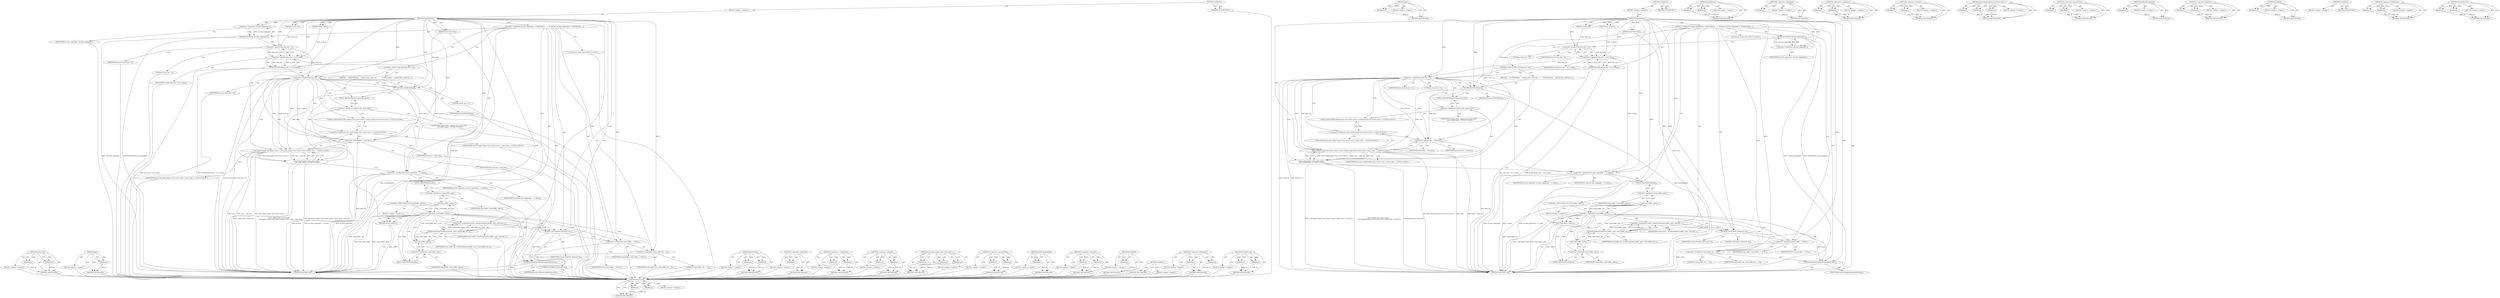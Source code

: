 digraph "DCHECK_GE" {
vulnerable_111 [label=<(METHOD,push_back)>];
vulnerable_112 [label=<(PARAM,p1)>];
vulnerable_113 [label=<(PARAM,p2)>];
vulnerable_114 [label=<(BLOCK,&lt;empty&gt;,&lt;empty&gt;)>];
vulnerable_115 [label=<(METHOD_RETURN,ANY)>];
vulnerable_137 [label=<(METHOD,get)>];
vulnerable_138 [label=<(PARAM,p1)>];
vulnerable_139 [label=<(BLOCK,&lt;empty&gt;,&lt;empty&gt;)>];
vulnerable_140 [label=<(METHOD_RETURN,ANY)>];
vulnerable_6 [label=<(METHOD,&lt;global&gt;)<SUB>1</SUB>>];
vulnerable_7 [label=<(BLOCK,&lt;empty&gt;,&lt;empty&gt;)<SUB>1</SUB>>];
vulnerable_8 [label=<(METHOD,AppendData)<SUB>1</SUB>>];
vulnerable_9 [label=<(PARAM,const char* data)<SUB>2</SUB>>];
vulnerable_10 [label=<(PARAM,int data_len)<SUB>2</SUB>>];
vulnerable_11 [label=<(PARAM,bool is_done)<SUB>2</SUB>>];
vulnerable_12 [label=<(BLOCK,{
  DCHECK(!all_data_appended_);
  DCHECK(data_...,{
  DCHECK(!all_data_appended_);
  DCHECK(data_...)<SUB>2</SUB>>];
vulnerable_13 [label=<(DCHECK,DCHECK(!all_data_appended_))<SUB>3</SUB>>];
vulnerable_14 [label=<(&lt;operator&gt;.logicalNot,!all_data_appended_)<SUB>3</SUB>>];
vulnerable_15 [label=<(IDENTIFIER,all_data_appended_,!all_data_appended_)<SUB>3</SUB>>];
vulnerable_16 [label=<(DCHECK,DCHECK(data_len &gt; 0 || is_done))<SUB>4</SUB>>];
vulnerable_17 [label=<(&lt;operator&gt;.logicalOr,data_len &gt; 0 || is_done)<SUB>4</SUB>>];
vulnerable_18 [label=<(&lt;operator&gt;.greaterThan,data_len &gt; 0)<SUB>4</SUB>>];
vulnerable_19 [label=<(IDENTIFIER,data_len,data_len &gt; 0)<SUB>4</SUB>>];
vulnerable_20 [label=<(LITERAL,0,data_len &gt; 0)<SUB>4</SUB>>];
vulnerable_21 [label=<(IDENTIFIER,is_done,data_len &gt; 0 || is_done)<SUB>4</SUB>>];
vulnerable_22 [label=<(CONTROL_STRUCTURE,IF,if (data_len &gt; 0))<SUB>5</SUB>>];
vulnerable_23 [label=<(&lt;operator&gt;.greaterThan,data_len &gt; 0)<SUB>5</SUB>>];
vulnerable_24 [label=<(IDENTIFIER,data_len,data_len &gt; 0)<SUB>5</SUB>>];
vulnerable_25 [label=<(LITERAL,0,data_len &gt; 0)<SUB>5</SUB>>];
vulnerable_26 [label=<(BLOCK,{
     DCHECK(data);
     upload_data_.push_bac...,{
     DCHECK(data);
     upload_data_.push_bac...)<SUB>5</SUB>>];
vulnerable_27 [label=<(DCHECK,DCHECK(data))<SUB>6</SUB>>];
vulnerable_28 [label=<(IDENTIFIER,data,DCHECK(data))<SUB>6</SUB>>];
vulnerable_29 [label="<(push_back,upload_data_.push_back(
        base::MakeUniqu...)<SUB>7</SUB>>"];
vulnerable_30 [label=<(&lt;operator&gt;.fieldAccess,upload_data_.push_back)<SUB>7</SUB>>];
vulnerable_31 [label="<(IDENTIFIER,upload_data_,upload_data_.push_back(
        base::MakeUniqu...)<SUB>7</SUB>>"];
vulnerable_32 [label=<(FIELD_IDENTIFIER,push_back,push_back)<SUB>7</SUB>>];
vulnerable_33 [label="<(base.MakeUnique&lt;std.vector&lt;char&gt;&gt;,base::MakeUnique&lt;std::vector&lt;char&gt;&gt;(data, data ...)<SUB>8</SUB>>"];
vulnerable_34 [label="<(&lt;operator&gt;.fieldAccess,base::MakeUnique&lt;std::vector&lt;char&gt;&gt;)<SUB>8</SUB>>"];
vulnerable_35 [label="<(IDENTIFIER,base,base::MakeUnique&lt;std::vector&lt;char&gt;&gt;(data, data ...)<SUB>8</SUB>>"];
vulnerable_36 [label="<(FIELD_IDENTIFIER,MakeUnique&lt;std::vector&lt;char&gt;&gt;,MakeUnique&lt;std::vector&lt;char&gt;&gt;)<SUB>8</SUB>>"];
vulnerable_37 [label="<(IDENTIFIER,data,base::MakeUnique&lt;std::vector&lt;char&gt;&gt;(data, data ...)<SUB>8</SUB>>"];
vulnerable_38 [label=<(&lt;operator&gt;.addition,data + data_len)<SUB>8</SUB>>];
vulnerable_39 [label=<(IDENTIFIER,data,data + data_len)<SUB>8</SUB>>];
vulnerable_40 [label=<(IDENTIFIER,data_len,data + data_len)<SUB>8</SUB>>];
vulnerable_41 [label=<(&lt;operator&gt;.assignment,all_data_appended_ = is_done)<SUB>10</SUB>>];
vulnerable_42 [label=<(IDENTIFIER,all_data_appended_,all_data_appended_ = is_done)<SUB>10</SUB>>];
vulnerable_43 [label=<(IDENTIFIER,is_done,all_data_appended_ = is_done)<SUB>10</SUB>>];
vulnerable_44 [label=<(CONTROL_STRUCTURE,IF,if (!read_buffer_.get()))<SUB>12</SUB>>];
vulnerable_45 [label=<(&lt;operator&gt;.logicalNot,!read_buffer_.get())<SUB>12</SUB>>];
vulnerable_46 [label=<(get,read_buffer_.get())<SUB>12</SUB>>];
vulnerable_47 [label=<(&lt;operator&gt;.fieldAccess,read_buffer_.get)<SUB>12</SUB>>];
vulnerable_48 [label=<(IDENTIFIER,read_buffer_,read_buffer_.get())<SUB>12</SUB>>];
vulnerable_49 [label=<(FIELD_IDENTIFIER,get,get)<SUB>12</SUB>>];
vulnerable_50 [label=<(BLOCK,&lt;empty&gt;,&lt;empty&gt;)<SUB>13</SUB>>];
vulnerable_51 [label=<(RETURN,return;,return;)<SUB>13</SUB>>];
vulnerable_52 [label="<(LOCAL,int result: int)<SUB>15</SUB>>"];
vulnerable_53 [label=<(&lt;operator&gt;.assignment,result = ReadChunk(read_buffer_.get(), read_buf...)<SUB>15</SUB>>];
vulnerable_54 [label=<(IDENTIFIER,result,result = ReadChunk(read_buffer_.get(), read_buf...)<SUB>15</SUB>>];
vulnerable_55 [label=<(ReadChunk,ReadChunk(read_buffer_.get(), read_buffer_len_))<SUB>15</SUB>>];
vulnerable_56 [label=<(get,read_buffer_.get())<SUB>15</SUB>>];
vulnerable_57 [label=<(&lt;operator&gt;.fieldAccess,read_buffer_.get)<SUB>15</SUB>>];
vulnerable_58 [label=<(IDENTIFIER,read_buffer_,read_buffer_.get())<SUB>15</SUB>>];
vulnerable_59 [label=<(FIELD_IDENTIFIER,get,get)<SUB>15</SUB>>];
vulnerable_60 [label=<(IDENTIFIER,read_buffer_len_,ReadChunk(read_buffer_.get(), read_buffer_len_))<SUB>15</SUB>>];
vulnerable_61 [label=<(DCHECK_GE,DCHECK_GE(result, 0))<SUB>16</SUB>>];
vulnerable_62 [label=<(IDENTIFIER,result,DCHECK_GE(result, 0))<SUB>16</SUB>>];
vulnerable_63 [label=<(LITERAL,0,DCHECK_GE(result, 0))<SUB>16</SUB>>];
vulnerable_64 [label=<(&lt;operator&gt;.assignment,read_buffer_ = NULL)<SUB>17</SUB>>];
vulnerable_65 [label=<(IDENTIFIER,read_buffer_,read_buffer_ = NULL)<SUB>17</SUB>>];
vulnerable_66 [label=<(IDENTIFIER,NULL,read_buffer_ = NULL)<SUB>17</SUB>>];
vulnerable_67 [label=<(&lt;operator&gt;.assignment,read_buffer_len_ = 0)<SUB>18</SUB>>];
vulnerable_68 [label=<(IDENTIFIER,read_buffer_len_,read_buffer_len_ = 0)<SUB>18</SUB>>];
vulnerable_69 [label=<(LITERAL,0,read_buffer_len_ = 0)<SUB>18</SUB>>];
vulnerable_70 [label=<(OnReadCompleted,OnReadCompleted(result))<SUB>19</SUB>>];
vulnerable_71 [label=<(IDENTIFIER,result,OnReadCompleted(result))<SUB>19</SUB>>];
vulnerable_72 [label=<(METHOD_RETURN,void)<SUB>1</SUB>>];
vulnerable_74 [label=<(METHOD_RETURN,ANY)<SUB>1</SUB>>];
vulnerable_141 [label=<(METHOD,ReadChunk)>];
vulnerable_142 [label=<(PARAM,p1)>];
vulnerable_143 [label=<(PARAM,p2)>];
vulnerable_144 [label=<(BLOCK,&lt;empty&gt;,&lt;empty&gt;)>];
vulnerable_145 [label=<(METHOD_RETURN,ANY)>];
vulnerable_97 [label=<(METHOD,&lt;operator&gt;.logicalNot)>];
vulnerable_98 [label=<(PARAM,p1)>];
vulnerable_99 [label=<(BLOCK,&lt;empty&gt;,&lt;empty&gt;)>];
vulnerable_100 [label=<(METHOD_RETURN,ANY)>];
vulnerable_132 [label=<(METHOD,&lt;operator&gt;.assignment)>];
vulnerable_133 [label=<(PARAM,p1)>];
vulnerable_134 [label=<(PARAM,p2)>];
vulnerable_135 [label=<(BLOCK,&lt;empty&gt;,&lt;empty&gt;)>];
vulnerable_136 [label=<(METHOD_RETURN,ANY)>];
vulnerable_127 [label=<(METHOD,&lt;operator&gt;.addition)>];
vulnerable_128 [label=<(PARAM,p1)>];
vulnerable_129 [label=<(PARAM,p2)>];
vulnerable_130 [label=<(BLOCK,&lt;empty&gt;,&lt;empty&gt;)>];
vulnerable_131 [label=<(METHOD_RETURN,ANY)>];
vulnerable_121 [label=<(METHOD,base.MakeUnique&lt;std.vector&lt;char&gt;&gt;)>];
vulnerable_122 [label=<(PARAM,p1)>];
vulnerable_123 [label=<(PARAM,p2)>];
vulnerable_124 [label=<(PARAM,p3)>];
vulnerable_125 [label=<(BLOCK,&lt;empty&gt;,&lt;empty&gt;)>];
vulnerable_126 [label=<(METHOD_RETURN,ANY)>];
vulnerable_106 [label=<(METHOD,&lt;operator&gt;.greaterThan)>];
vulnerable_107 [label=<(PARAM,p1)>];
vulnerable_108 [label=<(PARAM,p2)>];
vulnerable_109 [label=<(BLOCK,&lt;empty&gt;,&lt;empty&gt;)>];
vulnerable_110 [label=<(METHOD_RETURN,ANY)>];
vulnerable_151 [label=<(METHOD,OnReadCompleted)>];
vulnerable_152 [label=<(PARAM,p1)>];
vulnerable_153 [label=<(BLOCK,&lt;empty&gt;,&lt;empty&gt;)>];
vulnerable_154 [label=<(METHOD_RETURN,ANY)>];
vulnerable_101 [label=<(METHOD,&lt;operator&gt;.logicalOr)>];
vulnerable_102 [label=<(PARAM,p1)>];
vulnerable_103 [label=<(PARAM,p2)>];
vulnerable_104 [label=<(BLOCK,&lt;empty&gt;,&lt;empty&gt;)>];
vulnerable_105 [label=<(METHOD_RETURN,ANY)>];
vulnerable_93 [label=<(METHOD,DCHECK)>];
vulnerable_94 [label=<(PARAM,p1)>];
vulnerable_95 [label=<(BLOCK,&lt;empty&gt;,&lt;empty&gt;)>];
vulnerable_96 [label=<(METHOD_RETURN,ANY)>];
vulnerable_87 [label=<(METHOD,&lt;global&gt;)<SUB>1</SUB>>];
vulnerable_88 [label=<(BLOCK,&lt;empty&gt;,&lt;empty&gt;)>];
vulnerable_89 [label=<(METHOD_RETURN,ANY)>];
vulnerable_116 [label=<(METHOD,&lt;operator&gt;.fieldAccess)>];
vulnerable_117 [label=<(PARAM,p1)>];
vulnerable_118 [label=<(PARAM,p2)>];
vulnerable_119 [label=<(BLOCK,&lt;empty&gt;,&lt;empty&gt;)>];
vulnerable_120 [label=<(METHOD_RETURN,ANY)>];
vulnerable_146 [label=<(METHOD,DCHECK_GE)>];
vulnerable_147 [label=<(PARAM,p1)>];
vulnerable_148 [label=<(PARAM,p2)>];
vulnerable_149 [label=<(BLOCK,&lt;empty&gt;,&lt;empty&gt;)>];
vulnerable_150 [label=<(METHOD_RETURN,ANY)>];
fixed_111 [label=<(METHOD,push_back)>];
fixed_112 [label=<(PARAM,p1)>];
fixed_113 [label=<(PARAM,p2)>];
fixed_114 [label=<(BLOCK,&lt;empty&gt;,&lt;empty&gt;)>];
fixed_115 [label=<(METHOD_RETURN,ANY)>];
fixed_137 [label=<(METHOD,get)>];
fixed_138 [label=<(PARAM,p1)>];
fixed_139 [label=<(BLOCK,&lt;empty&gt;,&lt;empty&gt;)>];
fixed_140 [label=<(METHOD_RETURN,ANY)>];
fixed_6 [label=<(METHOD,&lt;global&gt;)<SUB>1</SUB>>];
fixed_7 [label=<(BLOCK,&lt;empty&gt;,&lt;empty&gt;)<SUB>1</SUB>>];
fixed_8 [label=<(METHOD,AppendData)<SUB>1</SUB>>];
fixed_9 [label=<(PARAM,const char* data)<SUB>2</SUB>>];
fixed_10 [label=<(PARAM,int data_len)<SUB>2</SUB>>];
fixed_11 [label=<(PARAM,bool is_done)<SUB>2</SUB>>];
fixed_12 [label=<(BLOCK,{
  DCHECK(!all_data_appended_);
  DCHECK(data_...,{
  DCHECK(!all_data_appended_);
  DCHECK(data_...)<SUB>2</SUB>>];
fixed_13 [label=<(DCHECK,DCHECK(!all_data_appended_))<SUB>3</SUB>>];
fixed_14 [label=<(&lt;operator&gt;.logicalNot,!all_data_appended_)<SUB>3</SUB>>];
fixed_15 [label=<(IDENTIFIER,all_data_appended_,!all_data_appended_)<SUB>3</SUB>>];
fixed_16 [label=<(DCHECK,DCHECK(data_len &gt; 0 || is_done))<SUB>4</SUB>>];
fixed_17 [label=<(&lt;operator&gt;.logicalOr,data_len &gt; 0 || is_done)<SUB>4</SUB>>];
fixed_18 [label=<(&lt;operator&gt;.greaterThan,data_len &gt; 0)<SUB>4</SUB>>];
fixed_19 [label=<(IDENTIFIER,data_len,data_len &gt; 0)<SUB>4</SUB>>];
fixed_20 [label=<(LITERAL,0,data_len &gt; 0)<SUB>4</SUB>>];
fixed_21 [label=<(IDENTIFIER,is_done,data_len &gt; 0 || is_done)<SUB>4</SUB>>];
fixed_22 [label=<(CONTROL_STRUCTURE,IF,if (data_len &gt; 0))<SUB>5</SUB>>];
fixed_23 [label=<(&lt;operator&gt;.greaterThan,data_len &gt; 0)<SUB>5</SUB>>];
fixed_24 [label=<(IDENTIFIER,data_len,data_len &gt; 0)<SUB>5</SUB>>];
fixed_25 [label=<(LITERAL,0,data_len &gt; 0)<SUB>5</SUB>>];
fixed_26 [label=<(BLOCK,{
     DCHECK(data);
     upload_data_.push_bac...,{
     DCHECK(data);
     upload_data_.push_bac...)<SUB>5</SUB>>];
fixed_27 [label=<(DCHECK,DCHECK(data))<SUB>6</SUB>>];
fixed_28 [label=<(IDENTIFIER,data,DCHECK(data))<SUB>6</SUB>>];
fixed_29 [label="<(push_back,upload_data_.push_back(
        std::make_uniqu...)<SUB>7</SUB>>"];
fixed_30 [label=<(&lt;operator&gt;.fieldAccess,upload_data_.push_back)<SUB>7</SUB>>];
fixed_31 [label="<(IDENTIFIER,upload_data_,upload_data_.push_back(
        std::make_uniqu...)<SUB>7</SUB>>"];
fixed_32 [label=<(FIELD_IDENTIFIER,push_back,push_back)<SUB>7</SUB>>];
fixed_33 [label="<(std.make_unique&lt;std.vector&lt;char&gt;&gt;,std::make_unique&lt;std::vector&lt;char&gt;&gt;(data, data ...)<SUB>8</SUB>>"];
fixed_34 [label="<(&lt;operator&gt;.fieldAccess,std::make_unique&lt;std::vector&lt;char&gt;&gt;)<SUB>8</SUB>>"];
fixed_35 [label="<(IDENTIFIER,std,std::make_unique&lt;std::vector&lt;char&gt;&gt;(data, data ...)<SUB>8</SUB>>"];
fixed_36 [label="<(FIELD_IDENTIFIER,make_unique&lt;std::vector&lt;char&gt;&gt;,make_unique&lt;std::vector&lt;char&gt;&gt;)<SUB>8</SUB>>"];
fixed_37 [label="<(IDENTIFIER,data,std::make_unique&lt;std::vector&lt;char&gt;&gt;(data, data ...)<SUB>8</SUB>>"];
fixed_38 [label=<(&lt;operator&gt;.addition,data + data_len)<SUB>8</SUB>>];
fixed_39 [label=<(IDENTIFIER,data,data + data_len)<SUB>8</SUB>>];
fixed_40 [label=<(IDENTIFIER,data_len,data + data_len)<SUB>8</SUB>>];
fixed_41 [label=<(&lt;operator&gt;.assignment,all_data_appended_ = is_done)<SUB>10</SUB>>];
fixed_42 [label=<(IDENTIFIER,all_data_appended_,all_data_appended_ = is_done)<SUB>10</SUB>>];
fixed_43 [label=<(IDENTIFIER,is_done,all_data_appended_ = is_done)<SUB>10</SUB>>];
fixed_44 [label=<(CONTROL_STRUCTURE,IF,if (!read_buffer_.get()))<SUB>12</SUB>>];
fixed_45 [label=<(&lt;operator&gt;.logicalNot,!read_buffer_.get())<SUB>12</SUB>>];
fixed_46 [label=<(get,read_buffer_.get())<SUB>12</SUB>>];
fixed_47 [label=<(&lt;operator&gt;.fieldAccess,read_buffer_.get)<SUB>12</SUB>>];
fixed_48 [label=<(IDENTIFIER,read_buffer_,read_buffer_.get())<SUB>12</SUB>>];
fixed_49 [label=<(FIELD_IDENTIFIER,get,get)<SUB>12</SUB>>];
fixed_50 [label=<(BLOCK,&lt;empty&gt;,&lt;empty&gt;)<SUB>13</SUB>>];
fixed_51 [label=<(RETURN,return;,return;)<SUB>13</SUB>>];
fixed_52 [label="<(LOCAL,int result: int)<SUB>15</SUB>>"];
fixed_53 [label=<(&lt;operator&gt;.assignment,result = ReadChunk(read_buffer_.get(), read_buf...)<SUB>15</SUB>>];
fixed_54 [label=<(IDENTIFIER,result,result = ReadChunk(read_buffer_.get(), read_buf...)<SUB>15</SUB>>];
fixed_55 [label=<(ReadChunk,ReadChunk(read_buffer_.get(), read_buffer_len_))<SUB>15</SUB>>];
fixed_56 [label=<(get,read_buffer_.get())<SUB>15</SUB>>];
fixed_57 [label=<(&lt;operator&gt;.fieldAccess,read_buffer_.get)<SUB>15</SUB>>];
fixed_58 [label=<(IDENTIFIER,read_buffer_,read_buffer_.get())<SUB>15</SUB>>];
fixed_59 [label=<(FIELD_IDENTIFIER,get,get)<SUB>15</SUB>>];
fixed_60 [label=<(IDENTIFIER,read_buffer_len_,ReadChunk(read_buffer_.get(), read_buffer_len_))<SUB>15</SUB>>];
fixed_61 [label=<(DCHECK_GE,DCHECK_GE(result, 0))<SUB>16</SUB>>];
fixed_62 [label=<(IDENTIFIER,result,DCHECK_GE(result, 0))<SUB>16</SUB>>];
fixed_63 [label=<(LITERAL,0,DCHECK_GE(result, 0))<SUB>16</SUB>>];
fixed_64 [label=<(&lt;operator&gt;.assignment,read_buffer_ = NULL)<SUB>17</SUB>>];
fixed_65 [label=<(IDENTIFIER,read_buffer_,read_buffer_ = NULL)<SUB>17</SUB>>];
fixed_66 [label=<(IDENTIFIER,NULL,read_buffer_ = NULL)<SUB>17</SUB>>];
fixed_67 [label=<(&lt;operator&gt;.assignment,read_buffer_len_ = 0)<SUB>18</SUB>>];
fixed_68 [label=<(IDENTIFIER,read_buffer_len_,read_buffer_len_ = 0)<SUB>18</SUB>>];
fixed_69 [label=<(LITERAL,0,read_buffer_len_ = 0)<SUB>18</SUB>>];
fixed_70 [label=<(OnReadCompleted,OnReadCompleted(result))<SUB>19</SUB>>];
fixed_71 [label=<(IDENTIFIER,result,OnReadCompleted(result))<SUB>19</SUB>>];
fixed_72 [label=<(METHOD_RETURN,void)<SUB>1</SUB>>];
fixed_74 [label=<(METHOD_RETURN,ANY)<SUB>1</SUB>>];
fixed_141 [label=<(METHOD,ReadChunk)>];
fixed_142 [label=<(PARAM,p1)>];
fixed_143 [label=<(PARAM,p2)>];
fixed_144 [label=<(BLOCK,&lt;empty&gt;,&lt;empty&gt;)>];
fixed_145 [label=<(METHOD_RETURN,ANY)>];
fixed_97 [label=<(METHOD,&lt;operator&gt;.logicalNot)>];
fixed_98 [label=<(PARAM,p1)>];
fixed_99 [label=<(BLOCK,&lt;empty&gt;,&lt;empty&gt;)>];
fixed_100 [label=<(METHOD_RETURN,ANY)>];
fixed_132 [label=<(METHOD,&lt;operator&gt;.assignment)>];
fixed_133 [label=<(PARAM,p1)>];
fixed_134 [label=<(PARAM,p2)>];
fixed_135 [label=<(BLOCK,&lt;empty&gt;,&lt;empty&gt;)>];
fixed_136 [label=<(METHOD_RETURN,ANY)>];
fixed_127 [label=<(METHOD,&lt;operator&gt;.addition)>];
fixed_128 [label=<(PARAM,p1)>];
fixed_129 [label=<(PARAM,p2)>];
fixed_130 [label=<(BLOCK,&lt;empty&gt;,&lt;empty&gt;)>];
fixed_131 [label=<(METHOD_RETURN,ANY)>];
fixed_121 [label=<(METHOD,std.make_unique&lt;std.vector&lt;char&gt;&gt;)>];
fixed_122 [label=<(PARAM,p1)>];
fixed_123 [label=<(PARAM,p2)>];
fixed_124 [label=<(PARAM,p3)>];
fixed_125 [label=<(BLOCK,&lt;empty&gt;,&lt;empty&gt;)>];
fixed_126 [label=<(METHOD_RETURN,ANY)>];
fixed_106 [label=<(METHOD,&lt;operator&gt;.greaterThan)>];
fixed_107 [label=<(PARAM,p1)>];
fixed_108 [label=<(PARAM,p2)>];
fixed_109 [label=<(BLOCK,&lt;empty&gt;,&lt;empty&gt;)>];
fixed_110 [label=<(METHOD_RETURN,ANY)>];
fixed_151 [label=<(METHOD,OnReadCompleted)>];
fixed_152 [label=<(PARAM,p1)>];
fixed_153 [label=<(BLOCK,&lt;empty&gt;,&lt;empty&gt;)>];
fixed_154 [label=<(METHOD_RETURN,ANY)>];
fixed_101 [label=<(METHOD,&lt;operator&gt;.logicalOr)>];
fixed_102 [label=<(PARAM,p1)>];
fixed_103 [label=<(PARAM,p2)>];
fixed_104 [label=<(BLOCK,&lt;empty&gt;,&lt;empty&gt;)>];
fixed_105 [label=<(METHOD_RETURN,ANY)>];
fixed_93 [label=<(METHOD,DCHECK)>];
fixed_94 [label=<(PARAM,p1)>];
fixed_95 [label=<(BLOCK,&lt;empty&gt;,&lt;empty&gt;)>];
fixed_96 [label=<(METHOD_RETURN,ANY)>];
fixed_87 [label=<(METHOD,&lt;global&gt;)<SUB>1</SUB>>];
fixed_88 [label=<(BLOCK,&lt;empty&gt;,&lt;empty&gt;)>];
fixed_89 [label=<(METHOD_RETURN,ANY)>];
fixed_116 [label=<(METHOD,&lt;operator&gt;.fieldAccess)>];
fixed_117 [label=<(PARAM,p1)>];
fixed_118 [label=<(PARAM,p2)>];
fixed_119 [label=<(BLOCK,&lt;empty&gt;,&lt;empty&gt;)>];
fixed_120 [label=<(METHOD_RETURN,ANY)>];
fixed_146 [label=<(METHOD,DCHECK_GE)>];
fixed_147 [label=<(PARAM,p1)>];
fixed_148 [label=<(PARAM,p2)>];
fixed_149 [label=<(BLOCK,&lt;empty&gt;,&lt;empty&gt;)>];
fixed_150 [label=<(METHOD_RETURN,ANY)>];
vulnerable_111 -> vulnerable_112  [key=0, label="AST: "];
vulnerable_111 -> vulnerable_112  [key=1, label="DDG: "];
vulnerable_111 -> vulnerable_114  [key=0, label="AST: "];
vulnerable_111 -> vulnerable_113  [key=0, label="AST: "];
vulnerable_111 -> vulnerable_113  [key=1, label="DDG: "];
vulnerable_111 -> vulnerable_115  [key=0, label="AST: "];
vulnerable_111 -> vulnerable_115  [key=1, label="CFG: "];
vulnerable_112 -> vulnerable_115  [key=0, label="DDG: p1"];
vulnerable_113 -> vulnerable_115  [key=0, label="DDG: p2"];
vulnerable_137 -> vulnerable_138  [key=0, label="AST: "];
vulnerable_137 -> vulnerable_138  [key=1, label="DDG: "];
vulnerable_137 -> vulnerable_139  [key=0, label="AST: "];
vulnerable_137 -> vulnerable_140  [key=0, label="AST: "];
vulnerable_137 -> vulnerable_140  [key=1, label="CFG: "];
vulnerable_138 -> vulnerable_140  [key=0, label="DDG: p1"];
vulnerable_6 -> vulnerable_7  [key=0, label="AST: "];
vulnerable_6 -> vulnerable_74  [key=0, label="AST: "];
vulnerable_6 -> vulnerable_74  [key=1, label="CFG: "];
vulnerable_7 -> vulnerable_8  [key=0, label="AST: "];
vulnerable_8 -> vulnerable_9  [key=0, label="AST: "];
vulnerable_8 -> vulnerable_9  [key=1, label="DDG: "];
vulnerable_8 -> vulnerable_10  [key=0, label="AST: "];
vulnerable_8 -> vulnerable_10  [key=1, label="DDG: "];
vulnerable_8 -> vulnerable_11  [key=0, label="AST: "];
vulnerable_8 -> vulnerable_11  [key=1, label="DDG: "];
vulnerable_8 -> vulnerable_12  [key=0, label="AST: "];
vulnerable_8 -> vulnerable_72  [key=0, label="AST: "];
vulnerable_8 -> vulnerable_14  [key=0, label="CFG: "];
vulnerable_8 -> vulnerable_14  [key=1, label="DDG: "];
vulnerable_8 -> vulnerable_41  [key=0, label="DDG: "];
vulnerable_8 -> vulnerable_64  [key=0, label="DDG: "];
vulnerable_8 -> vulnerable_67  [key=0, label="DDG: "];
vulnerable_8 -> vulnerable_61  [key=0, label="DDG: "];
vulnerable_8 -> vulnerable_70  [key=0, label="DDG: "];
vulnerable_8 -> vulnerable_17  [key=0, label="DDG: "];
vulnerable_8 -> vulnerable_23  [key=0, label="DDG: "];
vulnerable_8 -> vulnerable_51  [key=0, label="DDG: "];
vulnerable_8 -> vulnerable_55  [key=0, label="DDG: "];
vulnerable_8 -> vulnerable_18  [key=0, label="DDG: "];
vulnerable_8 -> vulnerable_27  [key=0, label="DDG: "];
vulnerable_8 -> vulnerable_33  [key=0, label="DDG: "];
vulnerable_8 -> vulnerable_38  [key=0, label="DDG: "];
vulnerable_9 -> vulnerable_72  [key=0, label="DDG: data"];
vulnerable_9 -> vulnerable_27  [key=0, label="DDG: data"];
vulnerable_10 -> vulnerable_18  [key=0, label="DDG: data_len"];
vulnerable_11 -> vulnerable_17  [key=0, label="DDG: is_done"];
vulnerable_12 -> vulnerable_13  [key=0, label="AST: "];
vulnerable_12 -> vulnerable_16  [key=0, label="AST: "];
vulnerable_12 -> vulnerable_22  [key=0, label="AST: "];
vulnerable_12 -> vulnerable_41  [key=0, label="AST: "];
vulnerable_12 -> vulnerable_44  [key=0, label="AST: "];
vulnerable_12 -> vulnerable_52  [key=0, label="AST: "];
vulnerable_12 -> vulnerable_53  [key=0, label="AST: "];
vulnerable_12 -> vulnerable_61  [key=0, label="AST: "];
vulnerable_12 -> vulnerable_64  [key=0, label="AST: "];
vulnerable_12 -> vulnerable_67  [key=0, label="AST: "];
vulnerable_12 -> vulnerable_70  [key=0, label="AST: "];
vulnerable_13 -> vulnerable_14  [key=0, label="AST: "];
vulnerable_13 -> vulnerable_18  [key=0, label="CFG: "];
vulnerable_13 -> vulnerable_72  [key=0, label="DDG: !all_data_appended_"];
vulnerable_13 -> vulnerable_72  [key=1, label="DDG: DCHECK(!all_data_appended_)"];
vulnerable_14 -> vulnerable_15  [key=0, label="AST: "];
vulnerable_14 -> vulnerable_13  [key=0, label="CFG: "];
vulnerable_14 -> vulnerable_13  [key=1, label="DDG: all_data_appended_"];
vulnerable_16 -> vulnerable_17  [key=0, label="AST: "];
vulnerable_16 -> vulnerable_23  [key=0, label="CFG: "];
vulnerable_16 -> vulnerable_72  [key=0, label="DDG: data_len &gt; 0 || is_done"];
vulnerable_16 -> vulnerable_72  [key=1, label="DDG: DCHECK(data_len &gt; 0 || is_done)"];
vulnerable_17 -> vulnerable_18  [key=0, label="AST: "];
vulnerable_17 -> vulnerable_21  [key=0, label="AST: "];
vulnerable_17 -> vulnerable_16  [key=0, label="CFG: "];
vulnerable_17 -> vulnerable_16  [key=1, label="DDG: data_len &gt; 0"];
vulnerable_17 -> vulnerable_16  [key=2, label="DDG: is_done"];
vulnerable_17 -> vulnerable_41  [key=0, label="DDG: is_done"];
vulnerable_18 -> vulnerable_19  [key=0, label="AST: "];
vulnerable_18 -> vulnerable_20  [key=0, label="AST: "];
vulnerable_18 -> vulnerable_17  [key=0, label="CFG: "];
vulnerable_18 -> vulnerable_17  [key=1, label="DDG: data_len"];
vulnerable_18 -> vulnerable_17  [key=2, label="DDG: 0"];
vulnerable_18 -> vulnerable_23  [key=0, label="DDG: data_len"];
vulnerable_22 -> vulnerable_23  [key=0, label="AST: "];
vulnerable_22 -> vulnerable_26  [key=0, label="AST: "];
vulnerable_23 -> vulnerable_24  [key=0, label="AST: "];
vulnerable_23 -> vulnerable_25  [key=0, label="AST: "];
vulnerable_23 -> vulnerable_27  [key=0, label="CFG: "];
vulnerable_23 -> vulnerable_27  [key=1, label="CDG: "];
vulnerable_23 -> vulnerable_41  [key=0, label="CFG: "];
vulnerable_23 -> vulnerable_72  [key=0, label="DDG: data_len"];
vulnerable_23 -> vulnerable_72  [key=1, label="DDG: data_len &gt; 0"];
vulnerable_23 -> vulnerable_33  [key=0, label="DDG: data_len"];
vulnerable_23 -> vulnerable_33  [key=1, label="CDG: "];
vulnerable_23 -> vulnerable_38  [key=0, label="DDG: data_len"];
vulnerable_23 -> vulnerable_38  [key=1, label="CDG: "];
vulnerable_23 -> vulnerable_30  [key=0, label="CDG: "];
vulnerable_23 -> vulnerable_34  [key=0, label="CDG: "];
vulnerable_23 -> vulnerable_32  [key=0, label="CDG: "];
vulnerable_23 -> vulnerable_36  [key=0, label="CDG: "];
vulnerable_23 -> vulnerable_29  [key=0, label="CDG: "];
vulnerable_26 -> vulnerable_27  [key=0, label="AST: "];
vulnerable_26 -> vulnerable_29  [key=0, label="AST: "];
vulnerable_27 -> vulnerable_28  [key=0, label="AST: "];
vulnerable_27 -> vulnerable_32  [key=0, label="CFG: "];
vulnerable_27 -> vulnerable_72  [key=0, label="DDG: DCHECK(data)"];
vulnerable_27 -> vulnerable_33  [key=0, label="DDG: data"];
vulnerable_27 -> vulnerable_38  [key=0, label="DDG: data"];
vulnerable_29 -> vulnerable_30  [key=0, label="AST: "];
vulnerable_29 -> vulnerable_33  [key=0, label="AST: "];
vulnerable_29 -> vulnerable_41  [key=0, label="CFG: "];
vulnerable_29 -> vulnerable_72  [key=0, label="DDG: upload_data_.push_back"];
vulnerable_29 -> vulnerable_72  [key=1, label="DDG: base::MakeUnique&lt;std::vector&lt;char&gt;&gt;(data, data + data_len)"];
vulnerable_29 -> vulnerable_72  [key=2, label="DDG: upload_data_.push_back(
        base::MakeUnique&lt;std::vector&lt;char&gt;&gt;(data, data + data_len))"];
vulnerable_30 -> vulnerable_31  [key=0, label="AST: "];
vulnerable_30 -> vulnerable_32  [key=0, label="AST: "];
vulnerable_30 -> vulnerable_36  [key=0, label="CFG: "];
vulnerable_32 -> vulnerable_30  [key=0, label="CFG: "];
vulnerable_33 -> vulnerable_34  [key=0, label="AST: "];
vulnerable_33 -> vulnerable_37  [key=0, label="AST: "];
vulnerable_33 -> vulnerable_38  [key=0, label="AST: "];
vulnerable_33 -> vulnerable_29  [key=0, label="CFG: "];
vulnerable_33 -> vulnerable_29  [key=1, label="DDG: base::MakeUnique&lt;std::vector&lt;char&gt;&gt;"];
vulnerable_33 -> vulnerable_29  [key=2, label="DDG: data"];
vulnerable_33 -> vulnerable_29  [key=3, label="DDG: data + data_len"];
vulnerable_33 -> vulnerable_72  [key=0, label="DDG: base::MakeUnique&lt;std::vector&lt;char&gt;&gt;"];
vulnerable_33 -> vulnerable_72  [key=1, label="DDG: data"];
vulnerable_33 -> vulnerable_72  [key=2, label="DDG: data + data_len"];
vulnerable_34 -> vulnerable_35  [key=0, label="AST: "];
vulnerable_34 -> vulnerable_36  [key=0, label="AST: "];
vulnerable_34 -> vulnerable_38  [key=0, label="CFG: "];
vulnerable_36 -> vulnerable_34  [key=0, label="CFG: "];
vulnerable_38 -> vulnerable_39  [key=0, label="AST: "];
vulnerable_38 -> vulnerable_40  [key=0, label="AST: "];
vulnerable_38 -> vulnerable_33  [key=0, label="CFG: "];
vulnerable_38 -> vulnerable_72  [key=0, label="DDG: data_len"];
vulnerable_41 -> vulnerable_42  [key=0, label="AST: "];
vulnerable_41 -> vulnerable_43  [key=0, label="AST: "];
vulnerable_41 -> vulnerable_49  [key=0, label="CFG: "];
vulnerable_41 -> vulnerable_72  [key=0, label="DDG: all_data_appended_"];
vulnerable_41 -> vulnerable_72  [key=1, label="DDG: is_done"];
vulnerable_41 -> vulnerable_72  [key=2, label="DDG: all_data_appended_ = is_done"];
vulnerable_44 -> vulnerable_45  [key=0, label="AST: "];
vulnerable_44 -> vulnerable_50  [key=0, label="AST: "];
vulnerable_45 -> vulnerable_46  [key=0, label="AST: "];
vulnerable_45 -> vulnerable_51  [key=0, label="CFG: "];
vulnerable_45 -> vulnerable_51  [key=1, label="CDG: "];
vulnerable_45 -> vulnerable_59  [key=0, label="CFG: "];
vulnerable_45 -> vulnerable_59  [key=1, label="CDG: "];
vulnerable_45 -> vulnerable_72  [key=0, label="DDG: read_buffer_.get()"];
vulnerable_45 -> vulnerable_72  [key=1, label="DDG: !read_buffer_.get()"];
vulnerable_45 -> vulnerable_61  [key=0, label="CDG: "];
vulnerable_45 -> vulnerable_64  [key=0, label="CDG: "];
vulnerable_45 -> vulnerable_57  [key=0, label="CDG: "];
vulnerable_45 -> vulnerable_53  [key=0, label="CDG: "];
vulnerable_45 -> vulnerable_56  [key=0, label="CDG: "];
vulnerable_45 -> vulnerable_67  [key=0, label="CDG: "];
vulnerable_45 -> vulnerable_70  [key=0, label="CDG: "];
vulnerable_45 -> vulnerable_55  [key=0, label="CDG: "];
vulnerable_46 -> vulnerable_47  [key=0, label="AST: "];
vulnerable_46 -> vulnerable_45  [key=0, label="CFG: "];
vulnerable_46 -> vulnerable_45  [key=1, label="DDG: read_buffer_.get"];
vulnerable_46 -> vulnerable_72  [key=0, label="DDG: read_buffer_.get"];
vulnerable_46 -> vulnerable_56  [key=0, label="DDG: read_buffer_.get"];
vulnerable_47 -> vulnerable_48  [key=0, label="AST: "];
vulnerable_47 -> vulnerable_49  [key=0, label="AST: "];
vulnerable_47 -> vulnerable_46  [key=0, label="CFG: "];
vulnerable_49 -> vulnerable_47  [key=0, label="CFG: "];
vulnerable_50 -> vulnerable_51  [key=0, label="AST: "];
vulnerable_51 -> vulnerable_72  [key=0, label="CFG: "];
vulnerable_51 -> vulnerable_72  [key=1, label="DDG: &lt;RET&gt;"];
vulnerable_53 -> vulnerable_54  [key=0, label="AST: "];
vulnerable_53 -> vulnerable_55  [key=0, label="AST: "];
vulnerable_53 -> vulnerable_61  [key=0, label="CFG: "];
vulnerable_53 -> vulnerable_61  [key=1, label="DDG: result"];
vulnerable_55 -> vulnerable_56  [key=0, label="AST: "];
vulnerable_55 -> vulnerable_60  [key=0, label="AST: "];
vulnerable_55 -> vulnerable_53  [key=0, label="CFG: "];
vulnerable_55 -> vulnerable_53  [key=1, label="DDG: read_buffer_.get()"];
vulnerable_55 -> vulnerable_53  [key=2, label="DDG: read_buffer_len_"];
vulnerable_56 -> vulnerable_57  [key=0, label="AST: "];
vulnerable_56 -> vulnerable_55  [key=0, label="CFG: "];
vulnerable_56 -> vulnerable_55  [key=1, label="DDG: read_buffer_.get"];
vulnerable_57 -> vulnerable_58  [key=0, label="AST: "];
vulnerable_57 -> vulnerable_59  [key=0, label="AST: "];
vulnerable_57 -> vulnerable_56  [key=0, label="CFG: "];
vulnerable_59 -> vulnerable_57  [key=0, label="CFG: "];
vulnerable_61 -> vulnerable_62  [key=0, label="AST: "];
vulnerable_61 -> vulnerable_63  [key=0, label="AST: "];
vulnerable_61 -> vulnerable_64  [key=0, label="CFG: "];
vulnerable_61 -> vulnerable_70  [key=0, label="DDG: result"];
vulnerable_64 -> vulnerable_65  [key=0, label="AST: "];
vulnerable_64 -> vulnerable_66  [key=0, label="AST: "];
vulnerable_64 -> vulnerable_67  [key=0, label="CFG: "];
vulnerable_64 -> vulnerable_72  [key=0, label="DDG: NULL"];
vulnerable_67 -> vulnerable_68  [key=0, label="AST: "];
vulnerable_67 -> vulnerable_69  [key=0, label="AST: "];
vulnerable_67 -> vulnerable_70  [key=0, label="CFG: "];
vulnerable_70 -> vulnerable_71  [key=0, label="AST: "];
vulnerable_70 -> vulnerable_72  [key=0, label="CFG: "];
vulnerable_141 -> vulnerable_142  [key=0, label="AST: "];
vulnerable_141 -> vulnerable_142  [key=1, label="DDG: "];
vulnerable_141 -> vulnerable_144  [key=0, label="AST: "];
vulnerable_141 -> vulnerable_143  [key=0, label="AST: "];
vulnerable_141 -> vulnerable_143  [key=1, label="DDG: "];
vulnerable_141 -> vulnerable_145  [key=0, label="AST: "];
vulnerable_141 -> vulnerable_145  [key=1, label="CFG: "];
vulnerable_142 -> vulnerable_145  [key=0, label="DDG: p1"];
vulnerable_143 -> vulnerable_145  [key=0, label="DDG: p2"];
vulnerable_97 -> vulnerable_98  [key=0, label="AST: "];
vulnerable_97 -> vulnerable_98  [key=1, label="DDG: "];
vulnerable_97 -> vulnerable_99  [key=0, label="AST: "];
vulnerable_97 -> vulnerable_100  [key=0, label="AST: "];
vulnerable_97 -> vulnerable_100  [key=1, label="CFG: "];
vulnerable_98 -> vulnerable_100  [key=0, label="DDG: p1"];
vulnerable_132 -> vulnerable_133  [key=0, label="AST: "];
vulnerable_132 -> vulnerable_133  [key=1, label="DDG: "];
vulnerable_132 -> vulnerable_135  [key=0, label="AST: "];
vulnerable_132 -> vulnerable_134  [key=0, label="AST: "];
vulnerable_132 -> vulnerable_134  [key=1, label="DDG: "];
vulnerable_132 -> vulnerable_136  [key=0, label="AST: "];
vulnerable_132 -> vulnerable_136  [key=1, label="CFG: "];
vulnerable_133 -> vulnerable_136  [key=0, label="DDG: p1"];
vulnerable_134 -> vulnerable_136  [key=0, label="DDG: p2"];
vulnerable_127 -> vulnerable_128  [key=0, label="AST: "];
vulnerable_127 -> vulnerable_128  [key=1, label="DDG: "];
vulnerable_127 -> vulnerable_130  [key=0, label="AST: "];
vulnerable_127 -> vulnerable_129  [key=0, label="AST: "];
vulnerable_127 -> vulnerable_129  [key=1, label="DDG: "];
vulnerable_127 -> vulnerable_131  [key=0, label="AST: "];
vulnerable_127 -> vulnerable_131  [key=1, label="CFG: "];
vulnerable_128 -> vulnerable_131  [key=0, label="DDG: p1"];
vulnerable_129 -> vulnerable_131  [key=0, label="DDG: p2"];
vulnerable_121 -> vulnerable_122  [key=0, label="AST: "];
vulnerable_121 -> vulnerable_122  [key=1, label="DDG: "];
vulnerable_121 -> vulnerable_125  [key=0, label="AST: "];
vulnerable_121 -> vulnerable_123  [key=0, label="AST: "];
vulnerable_121 -> vulnerable_123  [key=1, label="DDG: "];
vulnerable_121 -> vulnerable_126  [key=0, label="AST: "];
vulnerable_121 -> vulnerable_126  [key=1, label="CFG: "];
vulnerable_121 -> vulnerable_124  [key=0, label="AST: "];
vulnerable_121 -> vulnerable_124  [key=1, label="DDG: "];
vulnerable_122 -> vulnerable_126  [key=0, label="DDG: p1"];
vulnerable_123 -> vulnerable_126  [key=0, label="DDG: p2"];
vulnerable_124 -> vulnerable_126  [key=0, label="DDG: p3"];
vulnerable_106 -> vulnerable_107  [key=0, label="AST: "];
vulnerable_106 -> vulnerable_107  [key=1, label="DDG: "];
vulnerable_106 -> vulnerable_109  [key=0, label="AST: "];
vulnerable_106 -> vulnerable_108  [key=0, label="AST: "];
vulnerable_106 -> vulnerable_108  [key=1, label="DDG: "];
vulnerable_106 -> vulnerable_110  [key=0, label="AST: "];
vulnerable_106 -> vulnerable_110  [key=1, label="CFG: "];
vulnerable_107 -> vulnerable_110  [key=0, label="DDG: p1"];
vulnerable_108 -> vulnerable_110  [key=0, label="DDG: p2"];
vulnerable_151 -> vulnerable_152  [key=0, label="AST: "];
vulnerable_151 -> vulnerable_152  [key=1, label="DDG: "];
vulnerable_151 -> vulnerable_153  [key=0, label="AST: "];
vulnerable_151 -> vulnerable_154  [key=0, label="AST: "];
vulnerable_151 -> vulnerable_154  [key=1, label="CFG: "];
vulnerable_152 -> vulnerable_154  [key=0, label="DDG: p1"];
vulnerable_101 -> vulnerable_102  [key=0, label="AST: "];
vulnerable_101 -> vulnerable_102  [key=1, label="DDG: "];
vulnerable_101 -> vulnerable_104  [key=0, label="AST: "];
vulnerable_101 -> vulnerable_103  [key=0, label="AST: "];
vulnerable_101 -> vulnerable_103  [key=1, label="DDG: "];
vulnerable_101 -> vulnerable_105  [key=0, label="AST: "];
vulnerable_101 -> vulnerable_105  [key=1, label="CFG: "];
vulnerable_102 -> vulnerable_105  [key=0, label="DDG: p1"];
vulnerable_103 -> vulnerable_105  [key=0, label="DDG: p2"];
vulnerable_93 -> vulnerable_94  [key=0, label="AST: "];
vulnerable_93 -> vulnerable_94  [key=1, label="DDG: "];
vulnerable_93 -> vulnerable_95  [key=0, label="AST: "];
vulnerable_93 -> vulnerable_96  [key=0, label="AST: "];
vulnerable_93 -> vulnerable_96  [key=1, label="CFG: "];
vulnerable_94 -> vulnerable_96  [key=0, label="DDG: p1"];
vulnerable_87 -> vulnerable_88  [key=0, label="AST: "];
vulnerable_87 -> vulnerable_89  [key=0, label="AST: "];
vulnerable_87 -> vulnerable_89  [key=1, label="CFG: "];
vulnerable_116 -> vulnerable_117  [key=0, label="AST: "];
vulnerable_116 -> vulnerable_117  [key=1, label="DDG: "];
vulnerable_116 -> vulnerable_119  [key=0, label="AST: "];
vulnerable_116 -> vulnerable_118  [key=0, label="AST: "];
vulnerable_116 -> vulnerable_118  [key=1, label="DDG: "];
vulnerable_116 -> vulnerable_120  [key=0, label="AST: "];
vulnerable_116 -> vulnerable_120  [key=1, label="CFG: "];
vulnerable_117 -> vulnerable_120  [key=0, label="DDG: p1"];
vulnerable_118 -> vulnerable_120  [key=0, label="DDG: p2"];
vulnerable_146 -> vulnerable_147  [key=0, label="AST: "];
vulnerable_146 -> vulnerable_147  [key=1, label="DDG: "];
vulnerable_146 -> vulnerable_149  [key=0, label="AST: "];
vulnerable_146 -> vulnerable_148  [key=0, label="AST: "];
vulnerable_146 -> vulnerable_148  [key=1, label="DDG: "];
vulnerable_146 -> vulnerable_150  [key=0, label="AST: "];
vulnerable_146 -> vulnerable_150  [key=1, label="CFG: "];
vulnerable_147 -> vulnerable_150  [key=0, label="DDG: p1"];
vulnerable_148 -> vulnerable_150  [key=0, label="DDG: p2"];
fixed_111 -> fixed_112  [key=0, label="AST: "];
fixed_111 -> fixed_112  [key=1, label="DDG: "];
fixed_111 -> fixed_114  [key=0, label="AST: "];
fixed_111 -> fixed_113  [key=0, label="AST: "];
fixed_111 -> fixed_113  [key=1, label="DDG: "];
fixed_111 -> fixed_115  [key=0, label="AST: "];
fixed_111 -> fixed_115  [key=1, label="CFG: "];
fixed_112 -> fixed_115  [key=0, label="DDG: p1"];
fixed_113 -> fixed_115  [key=0, label="DDG: p2"];
fixed_114 -> vulnerable_111  [key=0];
fixed_115 -> vulnerable_111  [key=0];
fixed_137 -> fixed_138  [key=0, label="AST: "];
fixed_137 -> fixed_138  [key=1, label="DDG: "];
fixed_137 -> fixed_139  [key=0, label="AST: "];
fixed_137 -> fixed_140  [key=0, label="AST: "];
fixed_137 -> fixed_140  [key=1, label="CFG: "];
fixed_138 -> fixed_140  [key=0, label="DDG: p1"];
fixed_139 -> vulnerable_111  [key=0];
fixed_140 -> vulnerable_111  [key=0];
fixed_6 -> fixed_7  [key=0, label="AST: "];
fixed_6 -> fixed_74  [key=0, label="AST: "];
fixed_6 -> fixed_74  [key=1, label="CFG: "];
fixed_7 -> fixed_8  [key=0, label="AST: "];
fixed_8 -> fixed_9  [key=0, label="AST: "];
fixed_8 -> fixed_9  [key=1, label="DDG: "];
fixed_8 -> fixed_10  [key=0, label="AST: "];
fixed_8 -> fixed_10  [key=1, label="DDG: "];
fixed_8 -> fixed_11  [key=0, label="AST: "];
fixed_8 -> fixed_11  [key=1, label="DDG: "];
fixed_8 -> fixed_12  [key=0, label="AST: "];
fixed_8 -> fixed_72  [key=0, label="AST: "];
fixed_8 -> fixed_14  [key=0, label="CFG: "];
fixed_8 -> fixed_14  [key=1, label="DDG: "];
fixed_8 -> fixed_41  [key=0, label="DDG: "];
fixed_8 -> fixed_64  [key=0, label="DDG: "];
fixed_8 -> fixed_67  [key=0, label="DDG: "];
fixed_8 -> fixed_61  [key=0, label="DDG: "];
fixed_8 -> fixed_70  [key=0, label="DDG: "];
fixed_8 -> fixed_17  [key=0, label="DDG: "];
fixed_8 -> fixed_23  [key=0, label="DDG: "];
fixed_8 -> fixed_51  [key=0, label="DDG: "];
fixed_8 -> fixed_55  [key=0, label="DDG: "];
fixed_8 -> fixed_18  [key=0, label="DDG: "];
fixed_8 -> fixed_27  [key=0, label="DDG: "];
fixed_8 -> fixed_33  [key=0, label="DDG: "];
fixed_8 -> fixed_38  [key=0, label="DDG: "];
fixed_9 -> fixed_72  [key=0, label="DDG: data"];
fixed_9 -> fixed_27  [key=0, label="DDG: data"];
fixed_10 -> fixed_18  [key=0, label="DDG: data_len"];
fixed_11 -> fixed_17  [key=0, label="DDG: is_done"];
fixed_12 -> fixed_13  [key=0, label="AST: "];
fixed_12 -> fixed_16  [key=0, label="AST: "];
fixed_12 -> fixed_22  [key=0, label="AST: "];
fixed_12 -> fixed_41  [key=0, label="AST: "];
fixed_12 -> fixed_44  [key=0, label="AST: "];
fixed_12 -> fixed_52  [key=0, label="AST: "];
fixed_12 -> fixed_53  [key=0, label="AST: "];
fixed_12 -> fixed_61  [key=0, label="AST: "];
fixed_12 -> fixed_64  [key=0, label="AST: "];
fixed_12 -> fixed_67  [key=0, label="AST: "];
fixed_12 -> fixed_70  [key=0, label="AST: "];
fixed_13 -> fixed_14  [key=0, label="AST: "];
fixed_13 -> fixed_18  [key=0, label="CFG: "];
fixed_13 -> fixed_72  [key=0, label="DDG: !all_data_appended_"];
fixed_13 -> fixed_72  [key=1, label="DDG: DCHECK(!all_data_appended_)"];
fixed_14 -> fixed_15  [key=0, label="AST: "];
fixed_14 -> fixed_13  [key=0, label="CFG: "];
fixed_14 -> fixed_13  [key=1, label="DDG: all_data_appended_"];
fixed_15 -> vulnerable_111  [key=0];
fixed_16 -> fixed_17  [key=0, label="AST: "];
fixed_16 -> fixed_23  [key=0, label="CFG: "];
fixed_16 -> fixed_72  [key=0, label="DDG: data_len &gt; 0 || is_done"];
fixed_16 -> fixed_72  [key=1, label="DDG: DCHECK(data_len &gt; 0 || is_done)"];
fixed_17 -> fixed_18  [key=0, label="AST: "];
fixed_17 -> fixed_21  [key=0, label="AST: "];
fixed_17 -> fixed_16  [key=0, label="CFG: "];
fixed_17 -> fixed_16  [key=1, label="DDG: data_len &gt; 0"];
fixed_17 -> fixed_16  [key=2, label="DDG: is_done"];
fixed_17 -> fixed_41  [key=0, label="DDG: is_done"];
fixed_18 -> fixed_19  [key=0, label="AST: "];
fixed_18 -> fixed_20  [key=0, label="AST: "];
fixed_18 -> fixed_17  [key=0, label="CFG: "];
fixed_18 -> fixed_17  [key=1, label="DDG: data_len"];
fixed_18 -> fixed_17  [key=2, label="DDG: 0"];
fixed_18 -> fixed_23  [key=0, label="DDG: data_len"];
fixed_19 -> vulnerable_111  [key=0];
fixed_20 -> vulnerable_111  [key=0];
fixed_21 -> vulnerable_111  [key=0];
fixed_22 -> fixed_23  [key=0, label="AST: "];
fixed_22 -> fixed_26  [key=0, label="AST: "];
fixed_23 -> fixed_24  [key=0, label="AST: "];
fixed_23 -> fixed_25  [key=0, label="AST: "];
fixed_23 -> fixed_27  [key=0, label="CFG: "];
fixed_23 -> fixed_27  [key=1, label="CDG: "];
fixed_23 -> fixed_41  [key=0, label="CFG: "];
fixed_23 -> fixed_72  [key=0, label="DDG: data_len"];
fixed_23 -> fixed_72  [key=1, label="DDG: data_len &gt; 0"];
fixed_23 -> fixed_33  [key=0, label="DDG: data_len"];
fixed_23 -> fixed_33  [key=1, label="CDG: "];
fixed_23 -> fixed_38  [key=0, label="DDG: data_len"];
fixed_23 -> fixed_38  [key=1, label="CDG: "];
fixed_23 -> fixed_30  [key=0, label="CDG: "];
fixed_23 -> fixed_34  [key=0, label="CDG: "];
fixed_23 -> fixed_32  [key=0, label="CDG: "];
fixed_23 -> fixed_36  [key=0, label="CDG: "];
fixed_23 -> fixed_29  [key=0, label="CDG: "];
fixed_24 -> vulnerable_111  [key=0];
fixed_25 -> vulnerable_111  [key=0];
fixed_26 -> fixed_27  [key=0, label="AST: "];
fixed_26 -> fixed_29  [key=0, label="AST: "];
fixed_27 -> fixed_28  [key=0, label="AST: "];
fixed_27 -> fixed_32  [key=0, label="CFG: "];
fixed_27 -> fixed_72  [key=0, label="DDG: DCHECK(data)"];
fixed_27 -> fixed_33  [key=0, label="DDG: data"];
fixed_27 -> fixed_38  [key=0, label="DDG: data"];
fixed_28 -> vulnerable_111  [key=0];
fixed_29 -> fixed_30  [key=0, label="AST: "];
fixed_29 -> fixed_33  [key=0, label="AST: "];
fixed_29 -> fixed_41  [key=0, label="CFG: "];
fixed_29 -> fixed_72  [key=0, label="DDG: upload_data_.push_back"];
fixed_29 -> fixed_72  [key=1, label="DDG: std::make_unique&lt;std::vector&lt;char&gt;&gt;(data, data + data_len)"];
fixed_29 -> fixed_72  [key=2, label="DDG: upload_data_.push_back(
        std::make_unique&lt;std::vector&lt;char&gt;&gt;(data, data + data_len))"];
fixed_30 -> fixed_31  [key=0, label="AST: "];
fixed_30 -> fixed_32  [key=0, label="AST: "];
fixed_30 -> fixed_36  [key=0, label="CFG: "];
fixed_31 -> vulnerable_111  [key=0];
fixed_32 -> fixed_30  [key=0, label="CFG: "];
fixed_33 -> fixed_34  [key=0, label="AST: "];
fixed_33 -> fixed_37  [key=0, label="AST: "];
fixed_33 -> fixed_38  [key=0, label="AST: "];
fixed_33 -> fixed_29  [key=0, label="CFG: "];
fixed_33 -> fixed_29  [key=1, label="DDG: std::make_unique&lt;std::vector&lt;char&gt;&gt;"];
fixed_33 -> fixed_29  [key=2, label="DDG: data"];
fixed_33 -> fixed_29  [key=3, label="DDG: data + data_len"];
fixed_33 -> fixed_72  [key=0, label="DDG: std::make_unique&lt;std::vector&lt;char&gt;&gt;"];
fixed_33 -> fixed_72  [key=1, label="DDG: data"];
fixed_33 -> fixed_72  [key=2, label="DDG: data + data_len"];
fixed_34 -> fixed_35  [key=0, label="AST: "];
fixed_34 -> fixed_36  [key=0, label="AST: "];
fixed_34 -> fixed_38  [key=0, label="CFG: "];
fixed_35 -> vulnerable_111  [key=0];
fixed_36 -> fixed_34  [key=0, label="CFG: "];
fixed_37 -> vulnerable_111  [key=0];
fixed_38 -> fixed_39  [key=0, label="AST: "];
fixed_38 -> fixed_40  [key=0, label="AST: "];
fixed_38 -> fixed_33  [key=0, label="CFG: "];
fixed_38 -> fixed_72  [key=0, label="DDG: data_len"];
fixed_39 -> vulnerable_111  [key=0];
fixed_40 -> vulnerable_111  [key=0];
fixed_41 -> fixed_42  [key=0, label="AST: "];
fixed_41 -> fixed_43  [key=0, label="AST: "];
fixed_41 -> fixed_49  [key=0, label="CFG: "];
fixed_41 -> fixed_72  [key=0, label="DDG: all_data_appended_"];
fixed_41 -> fixed_72  [key=1, label="DDG: is_done"];
fixed_41 -> fixed_72  [key=2, label="DDG: all_data_appended_ = is_done"];
fixed_42 -> vulnerable_111  [key=0];
fixed_43 -> vulnerable_111  [key=0];
fixed_44 -> fixed_45  [key=0, label="AST: "];
fixed_44 -> fixed_50  [key=0, label="AST: "];
fixed_45 -> fixed_46  [key=0, label="AST: "];
fixed_45 -> fixed_51  [key=0, label="CFG: "];
fixed_45 -> fixed_51  [key=1, label="CDG: "];
fixed_45 -> fixed_59  [key=0, label="CFG: "];
fixed_45 -> fixed_59  [key=1, label="CDG: "];
fixed_45 -> fixed_72  [key=0, label="DDG: read_buffer_.get()"];
fixed_45 -> fixed_72  [key=1, label="DDG: !read_buffer_.get()"];
fixed_45 -> fixed_61  [key=0, label="CDG: "];
fixed_45 -> fixed_64  [key=0, label="CDG: "];
fixed_45 -> fixed_57  [key=0, label="CDG: "];
fixed_45 -> fixed_53  [key=0, label="CDG: "];
fixed_45 -> fixed_56  [key=0, label="CDG: "];
fixed_45 -> fixed_67  [key=0, label="CDG: "];
fixed_45 -> fixed_70  [key=0, label="CDG: "];
fixed_45 -> fixed_55  [key=0, label="CDG: "];
fixed_46 -> fixed_47  [key=0, label="AST: "];
fixed_46 -> fixed_45  [key=0, label="CFG: "];
fixed_46 -> fixed_45  [key=1, label="DDG: read_buffer_.get"];
fixed_46 -> fixed_72  [key=0, label="DDG: read_buffer_.get"];
fixed_46 -> fixed_56  [key=0, label="DDG: read_buffer_.get"];
fixed_47 -> fixed_48  [key=0, label="AST: "];
fixed_47 -> fixed_49  [key=0, label="AST: "];
fixed_47 -> fixed_46  [key=0, label="CFG: "];
fixed_48 -> vulnerable_111  [key=0];
fixed_49 -> fixed_47  [key=0, label="CFG: "];
fixed_50 -> fixed_51  [key=0, label="AST: "];
fixed_51 -> fixed_72  [key=0, label="CFG: "];
fixed_51 -> fixed_72  [key=1, label="DDG: &lt;RET&gt;"];
fixed_52 -> vulnerable_111  [key=0];
fixed_53 -> fixed_54  [key=0, label="AST: "];
fixed_53 -> fixed_55  [key=0, label="AST: "];
fixed_53 -> fixed_61  [key=0, label="CFG: "];
fixed_53 -> fixed_61  [key=1, label="DDG: result"];
fixed_54 -> vulnerable_111  [key=0];
fixed_55 -> fixed_56  [key=0, label="AST: "];
fixed_55 -> fixed_60  [key=0, label="AST: "];
fixed_55 -> fixed_53  [key=0, label="CFG: "];
fixed_55 -> fixed_53  [key=1, label="DDG: read_buffer_.get()"];
fixed_55 -> fixed_53  [key=2, label="DDG: read_buffer_len_"];
fixed_56 -> fixed_57  [key=0, label="AST: "];
fixed_56 -> fixed_55  [key=0, label="CFG: "];
fixed_56 -> fixed_55  [key=1, label="DDG: read_buffer_.get"];
fixed_57 -> fixed_58  [key=0, label="AST: "];
fixed_57 -> fixed_59  [key=0, label="AST: "];
fixed_57 -> fixed_56  [key=0, label="CFG: "];
fixed_58 -> vulnerable_111  [key=0];
fixed_59 -> fixed_57  [key=0, label="CFG: "];
fixed_60 -> vulnerable_111  [key=0];
fixed_61 -> fixed_62  [key=0, label="AST: "];
fixed_61 -> fixed_63  [key=0, label="AST: "];
fixed_61 -> fixed_64  [key=0, label="CFG: "];
fixed_61 -> fixed_70  [key=0, label="DDG: result"];
fixed_62 -> vulnerable_111  [key=0];
fixed_63 -> vulnerable_111  [key=0];
fixed_64 -> fixed_65  [key=0, label="AST: "];
fixed_64 -> fixed_66  [key=0, label="AST: "];
fixed_64 -> fixed_67  [key=0, label="CFG: "];
fixed_64 -> fixed_72  [key=0, label="DDG: NULL"];
fixed_65 -> vulnerable_111  [key=0];
fixed_66 -> vulnerable_111  [key=0];
fixed_67 -> fixed_68  [key=0, label="AST: "];
fixed_67 -> fixed_69  [key=0, label="AST: "];
fixed_67 -> fixed_70  [key=0, label="CFG: "];
fixed_68 -> vulnerable_111  [key=0];
fixed_69 -> vulnerable_111  [key=0];
fixed_70 -> fixed_71  [key=0, label="AST: "];
fixed_70 -> fixed_72  [key=0, label="CFG: "];
fixed_71 -> vulnerable_111  [key=0];
fixed_72 -> vulnerable_111  [key=0];
fixed_74 -> vulnerable_111  [key=0];
fixed_141 -> fixed_142  [key=0, label="AST: "];
fixed_141 -> fixed_142  [key=1, label="DDG: "];
fixed_141 -> fixed_144  [key=0, label="AST: "];
fixed_141 -> fixed_143  [key=0, label="AST: "];
fixed_141 -> fixed_143  [key=1, label="DDG: "];
fixed_141 -> fixed_145  [key=0, label="AST: "];
fixed_141 -> fixed_145  [key=1, label="CFG: "];
fixed_142 -> fixed_145  [key=0, label="DDG: p1"];
fixed_143 -> fixed_145  [key=0, label="DDG: p2"];
fixed_144 -> vulnerable_111  [key=0];
fixed_145 -> vulnerable_111  [key=0];
fixed_97 -> fixed_98  [key=0, label="AST: "];
fixed_97 -> fixed_98  [key=1, label="DDG: "];
fixed_97 -> fixed_99  [key=0, label="AST: "];
fixed_97 -> fixed_100  [key=0, label="AST: "];
fixed_97 -> fixed_100  [key=1, label="CFG: "];
fixed_98 -> fixed_100  [key=0, label="DDG: p1"];
fixed_99 -> vulnerable_111  [key=0];
fixed_100 -> vulnerable_111  [key=0];
fixed_132 -> fixed_133  [key=0, label="AST: "];
fixed_132 -> fixed_133  [key=1, label="DDG: "];
fixed_132 -> fixed_135  [key=0, label="AST: "];
fixed_132 -> fixed_134  [key=0, label="AST: "];
fixed_132 -> fixed_134  [key=1, label="DDG: "];
fixed_132 -> fixed_136  [key=0, label="AST: "];
fixed_132 -> fixed_136  [key=1, label="CFG: "];
fixed_133 -> fixed_136  [key=0, label="DDG: p1"];
fixed_134 -> fixed_136  [key=0, label="DDG: p2"];
fixed_135 -> vulnerable_111  [key=0];
fixed_136 -> vulnerable_111  [key=0];
fixed_127 -> fixed_128  [key=0, label="AST: "];
fixed_127 -> fixed_128  [key=1, label="DDG: "];
fixed_127 -> fixed_130  [key=0, label="AST: "];
fixed_127 -> fixed_129  [key=0, label="AST: "];
fixed_127 -> fixed_129  [key=1, label="DDG: "];
fixed_127 -> fixed_131  [key=0, label="AST: "];
fixed_127 -> fixed_131  [key=1, label="CFG: "];
fixed_128 -> fixed_131  [key=0, label="DDG: p1"];
fixed_129 -> fixed_131  [key=0, label="DDG: p2"];
fixed_130 -> vulnerable_111  [key=0];
fixed_131 -> vulnerable_111  [key=0];
fixed_121 -> fixed_122  [key=0, label="AST: "];
fixed_121 -> fixed_122  [key=1, label="DDG: "];
fixed_121 -> fixed_125  [key=0, label="AST: "];
fixed_121 -> fixed_123  [key=0, label="AST: "];
fixed_121 -> fixed_123  [key=1, label="DDG: "];
fixed_121 -> fixed_126  [key=0, label="AST: "];
fixed_121 -> fixed_126  [key=1, label="CFG: "];
fixed_121 -> fixed_124  [key=0, label="AST: "];
fixed_121 -> fixed_124  [key=1, label="DDG: "];
fixed_122 -> fixed_126  [key=0, label="DDG: p1"];
fixed_123 -> fixed_126  [key=0, label="DDG: p2"];
fixed_124 -> fixed_126  [key=0, label="DDG: p3"];
fixed_125 -> vulnerable_111  [key=0];
fixed_126 -> vulnerable_111  [key=0];
fixed_106 -> fixed_107  [key=0, label="AST: "];
fixed_106 -> fixed_107  [key=1, label="DDG: "];
fixed_106 -> fixed_109  [key=0, label="AST: "];
fixed_106 -> fixed_108  [key=0, label="AST: "];
fixed_106 -> fixed_108  [key=1, label="DDG: "];
fixed_106 -> fixed_110  [key=0, label="AST: "];
fixed_106 -> fixed_110  [key=1, label="CFG: "];
fixed_107 -> fixed_110  [key=0, label="DDG: p1"];
fixed_108 -> fixed_110  [key=0, label="DDG: p2"];
fixed_109 -> vulnerable_111  [key=0];
fixed_110 -> vulnerable_111  [key=0];
fixed_151 -> fixed_152  [key=0, label="AST: "];
fixed_151 -> fixed_152  [key=1, label="DDG: "];
fixed_151 -> fixed_153  [key=0, label="AST: "];
fixed_151 -> fixed_154  [key=0, label="AST: "];
fixed_151 -> fixed_154  [key=1, label="CFG: "];
fixed_152 -> fixed_154  [key=0, label="DDG: p1"];
fixed_153 -> vulnerable_111  [key=0];
fixed_154 -> vulnerable_111  [key=0];
fixed_101 -> fixed_102  [key=0, label="AST: "];
fixed_101 -> fixed_102  [key=1, label="DDG: "];
fixed_101 -> fixed_104  [key=0, label="AST: "];
fixed_101 -> fixed_103  [key=0, label="AST: "];
fixed_101 -> fixed_103  [key=1, label="DDG: "];
fixed_101 -> fixed_105  [key=0, label="AST: "];
fixed_101 -> fixed_105  [key=1, label="CFG: "];
fixed_102 -> fixed_105  [key=0, label="DDG: p1"];
fixed_103 -> fixed_105  [key=0, label="DDG: p2"];
fixed_104 -> vulnerable_111  [key=0];
fixed_105 -> vulnerable_111  [key=0];
fixed_93 -> fixed_94  [key=0, label="AST: "];
fixed_93 -> fixed_94  [key=1, label="DDG: "];
fixed_93 -> fixed_95  [key=0, label="AST: "];
fixed_93 -> fixed_96  [key=0, label="AST: "];
fixed_93 -> fixed_96  [key=1, label="CFG: "];
fixed_94 -> fixed_96  [key=0, label="DDG: p1"];
fixed_95 -> vulnerable_111  [key=0];
fixed_96 -> vulnerable_111  [key=0];
fixed_87 -> fixed_88  [key=0, label="AST: "];
fixed_87 -> fixed_89  [key=0, label="AST: "];
fixed_87 -> fixed_89  [key=1, label="CFG: "];
fixed_88 -> vulnerable_111  [key=0];
fixed_89 -> vulnerable_111  [key=0];
fixed_116 -> fixed_117  [key=0, label="AST: "];
fixed_116 -> fixed_117  [key=1, label="DDG: "];
fixed_116 -> fixed_119  [key=0, label="AST: "];
fixed_116 -> fixed_118  [key=0, label="AST: "];
fixed_116 -> fixed_118  [key=1, label="DDG: "];
fixed_116 -> fixed_120  [key=0, label="AST: "];
fixed_116 -> fixed_120  [key=1, label="CFG: "];
fixed_117 -> fixed_120  [key=0, label="DDG: p1"];
fixed_118 -> fixed_120  [key=0, label="DDG: p2"];
fixed_119 -> vulnerable_111  [key=0];
fixed_120 -> vulnerable_111  [key=0];
fixed_146 -> fixed_147  [key=0, label="AST: "];
fixed_146 -> fixed_147  [key=1, label="DDG: "];
fixed_146 -> fixed_149  [key=0, label="AST: "];
fixed_146 -> fixed_148  [key=0, label="AST: "];
fixed_146 -> fixed_148  [key=1, label="DDG: "];
fixed_146 -> fixed_150  [key=0, label="AST: "];
fixed_146 -> fixed_150  [key=1, label="CFG: "];
fixed_147 -> fixed_150  [key=0, label="DDG: p1"];
fixed_148 -> fixed_150  [key=0, label="DDG: p2"];
fixed_149 -> vulnerable_111  [key=0];
fixed_150 -> vulnerable_111  [key=0];
}
